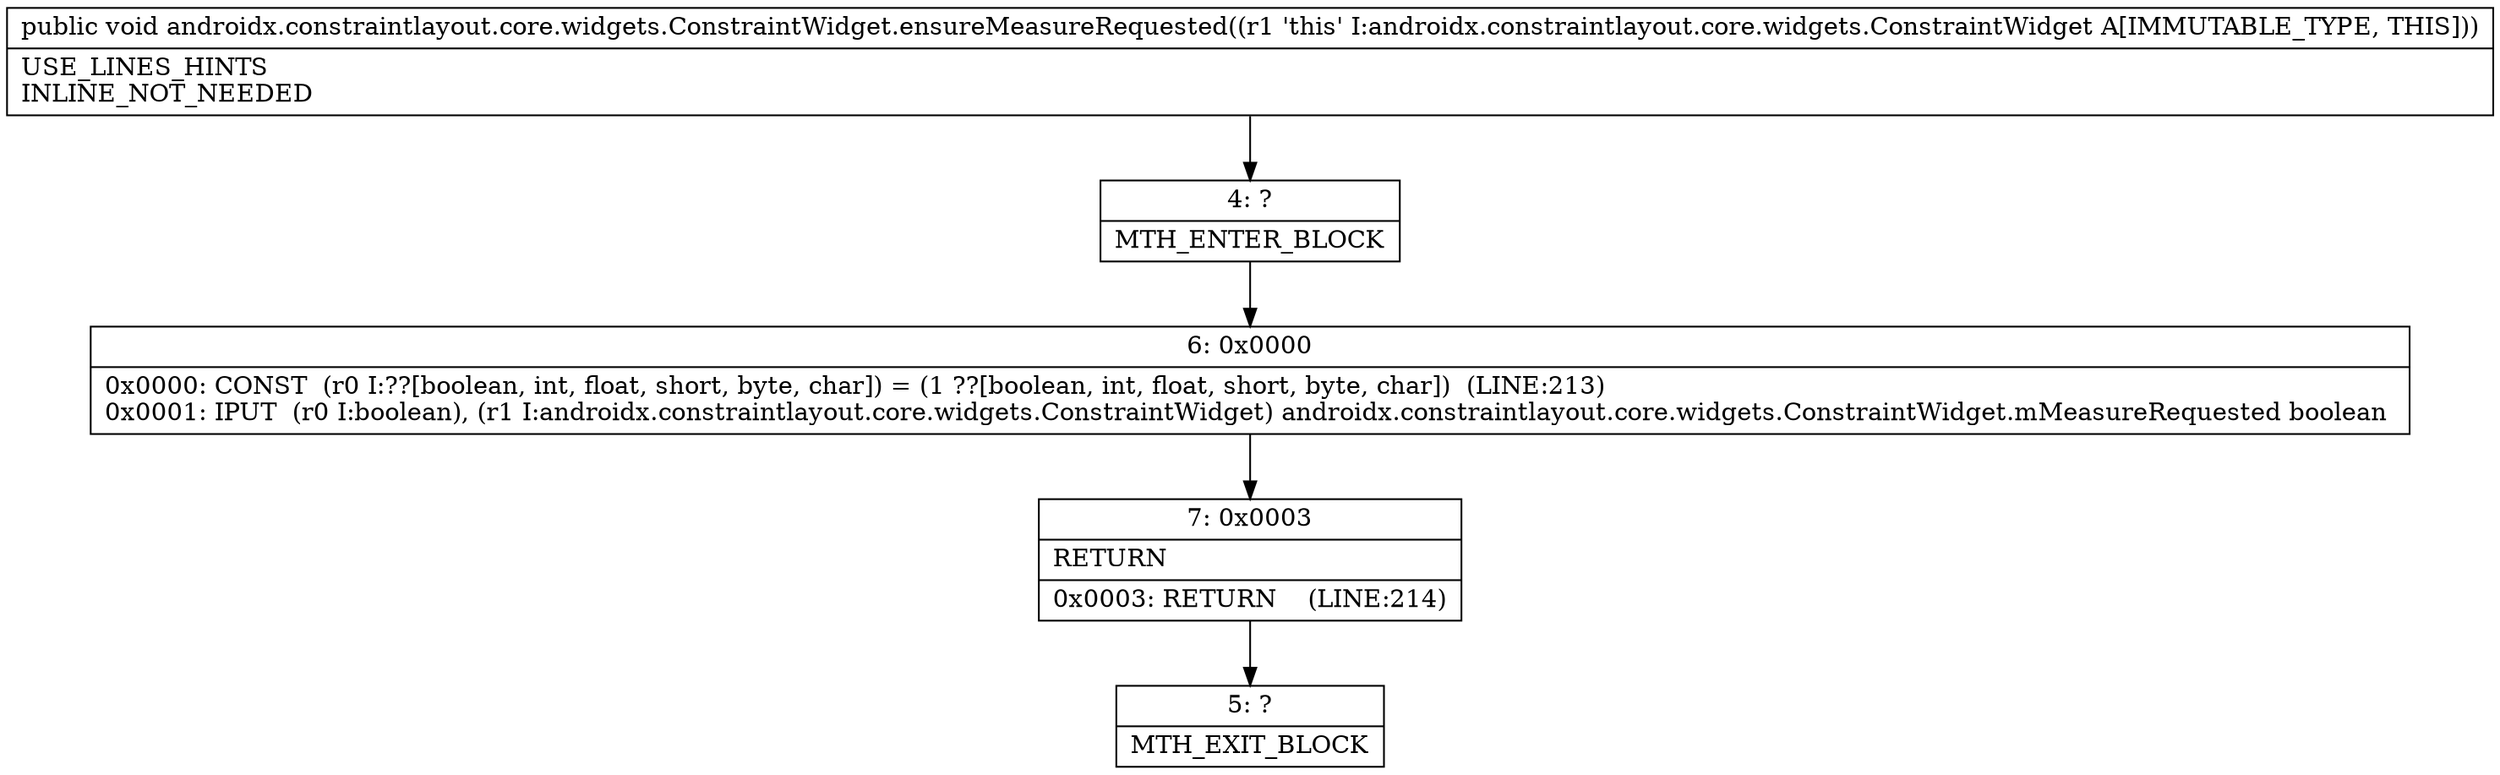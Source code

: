 digraph "CFG forandroidx.constraintlayout.core.widgets.ConstraintWidget.ensureMeasureRequested()V" {
Node_4 [shape=record,label="{4\:\ ?|MTH_ENTER_BLOCK\l}"];
Node_6 [shape=record,label="{6\:\ 0x0000|0x0000: CONST  (r0 I:??[boolean, int, float, short, byte, char]) = (1 ??[boolean, int, float, short, byte, char])  (LINE:213)\l0x0001: IPUT  (r0 I:boolean), (r1 I:androidx.constraintlayout.core.widgets.ConstraintWidget) androidx.constraintlayout.core.widgets.ConstraintWidget.mMeasureRequested boolean \l}"];
Node_7 [shape=record,label="{7\:\ 0x0003|RETURN\l|0x0003: RETURN    (LINE:214)\l}"];
Node_5 [shape=record,label="{5\:\ ?|MTH_EXIT_BLOCK\l}"];
MethodNode[shape=record,label="{public void androidx.constraintlayout.core.widgets.ConstraintWidget.ensureMeasureRequested((r1 'this' I:androidx.constraintlayout.core.widgets.ConstraintWidget A[IMMUTABLE_TYPE, THIS]))  | USE_LINES_HINTS\lINLINE_NOT_NEEDED\l}"];
MethodNode -> Node_4;Node_4 -> Node_6;
Node_6 -> Node_7;
Node_7 -> Node_5;
}

